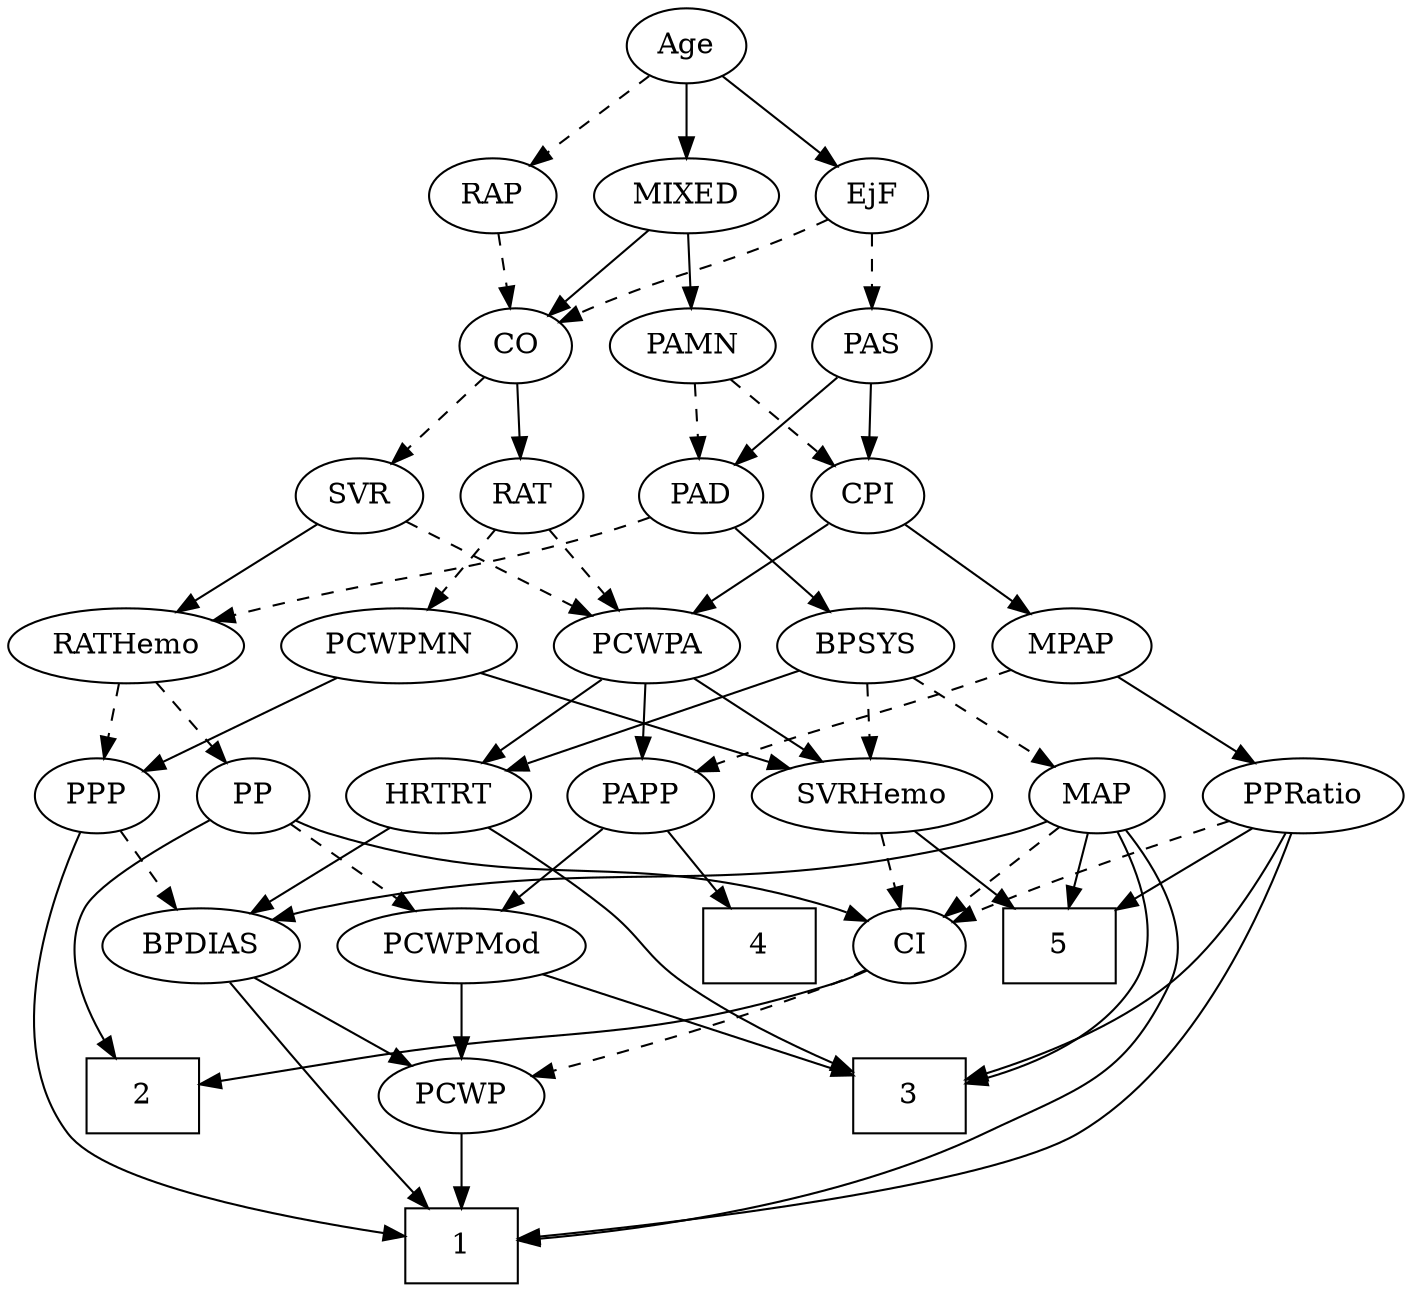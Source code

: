 strict digraph {
	graph [bb="0,0,615.65,612"];
	node [label="\N"];
	1	[height=0.5,
		pos="200,18",
		shape=box,
		width=0.75];
	2	[height=0.5,
		pos="120,90",
		shape=box,
		width=0.75];
	3	[height=0.5,
		pos="359,90",
		shape=box,
		width=0.75];
	4	[height=0.5,
		pos="312,162",
		shape=box,
		width=0.75];
	5	[height=0.5,
		pos="494,162",
		shape=box,
		width=0.75];
	Age	[height=0.5,
		pos="310,594",
		width=0.75];
	EjF	[height=0.5,
		pos="395,522",
		width=0.75];
	Age -> EjF	[pos="e,378.66,536.46 326.39,579.5 338.97,569.14 356.54,554.67 370.75,542.97",
		style=solid];
	RAP	[height=0.5,
		pos="224,522",
		width=0.77632];
	Age -> RAP	[pos="e,240.83,536.69 293.42,579.5 280.77,569.21 263.14,554.86 248.82,543.2",
		style=dashed];
	MIXED	[height=0.5,
		pos="310,522",
		width=1.1193];
	Age -> MIXED	[pos="e,310,540.1 310,575.7 310,567.98 310,558.71 310,550.11",
		style=solid];
	CO	[height=0.5,
		pos="233,450",
		width=0.75];
	EjF -> CO	[pos="e,254.22,461.28 373.78,510.72 368.95,508.45 363.82,506.1 359,504 319.51,486.79 308.5,485.21 269,468 267.2,467.21 265.35,466.39 263.48,\
465.55",
		style=dashed];
	PAS	[height=0.5,
		pos="395,450",
		width=0.75];
	EjF -> PAS	[pos="e,395,468.1 395,503.7 395,495.98 395,486.71 395,478.11",
		style=dashed];
	RAP -> CO	[pos="e,230.8,468.1 226.23,503.7 227.22,495.98 228.41,486.71 229.52,478.11",
		style=dashed];
	MIXED -> CO	[pos="e,248.47,465.07 292.91,505.46 282.11,495.65 268.02,482.83 256.21,472.1",
		style=solid];
	PAMN	[height=0.5,
		pos="314,450",
		width=1.011];
	MIXED -> PAMN	[pos="e,313.02,468.1 310.99,503.7 311.43,495.98 311.96,486.71 312.45,478.11",
		style=solid];
	MPAP	[height=0.5,
		pos="478,306",
		width=0.97491];
	PPRatio	[height=0.5,
		pos="576,234",
		width=1.1013];
	MPAP -> PPRatio	[pos="e,555.52,249.63 497.83,290.83 511.99,280.72 531.26,266.96 547.12,255.63",
		style=solid];
	PAPP	[height=0.5,
		pos="289,234",
		width=0.88464];
	MPAP -> PAPP	[pos="e,313.62,245.49 451.07,294.42 445.44,292.26 439.54,290.03 434,288 388.07,271.18 375.72,269.38 330,252 327.75,251.15 325.44,250.25 \
323.12,249.33",
		style=dashed];
	BPSYS	[height=0.5,
		pos="387,306",
		width=1.0471];
	SVRHemo	[height=0.5,
		pos="389,234",
		width=1.3902];
	BPSYS -> SVRHemo	[pos="e,388.51,252.1 387.5,287.7 387.72,279.98 387.98,270.71 388.23,262.11",
		style=dashed];
	MAP	[height=0.5,
		pos="488,234",
		width=0.84854];
	BPSYS -> MAP	[pos="e,468.96,248.2 407.44,290.83 422.76,280.22 443.87,265.59 460.64,253.96",
		style=dashed];
	HRTRT	[height=0.5,
		pos="200,234",
		width=1.1013];
	BPSYS -> HRTRT	[pos="e,229.77,246.14 358.19,294.22 326.35,282.3 274.88,263.03 239.34,249.73",
		style=solid];
	PAD	[height=0.5,
		pos="316,378",
		width=0.79437];
	PAD -> BPSYS	[pos="e,371.32,322.46 330.71,362.5 340.35,353 353.14,340.38 364.1,329.58",
		style=solid];
	RATHemo	[height=0.5,
		pos="63.002,306",
		width=1.3721];
	PAD -> RATHemo	[pos="e,99.743,318.07 292.37,367.44 285.54,364.84 278.03,362.16 271,360 205.47,339.85 187.25,341.65 121,324 117.23,323 113.33,321.92 109.42,\
320.83",
		style=dashed];
	RAT	[height=0.5,
		pos="235,378",
		width=0.75827];
	CO -> RAT	[pos="e,234.51,396.1 233.5,431.7 233.72,423.98 233.98,414.71 234.23,406.11",
		style=solid];
	SVR	[height=0.5,
		pos="162,378",
		width=0.77632];
	CO -> SVR	[pos="e,176.69,393.49 218.29,434.5 208.39,424.73 195.16,411.69 184.01,400.7",
		style=dashed];
	PAS -> PAD	[pos="e,331.85,393.04 379.39,435.17 368,425.07 352.35,411.21 339.46,399.79",
		style=solid];
	CPI	[height=0.5,
		pos="393,378",
		width=0.75];
	PAS -> CPI	[pos="e,393.49,396.1 394.51,431.7 394.29,423.98 394.02,414.71 393.78,406.11",
		style=solid];
	PAMN -> PAD	[pos="e,315.51,396.1 314.5,431.7 314.72,423.98 314.98,414.71 315.23,406.11",
		style=dashed];
	PAMN -> CPI	[pos="e,377.24,392.97 331.14,433.81 342.39,423.85 357.23,410.7 369.56,399.77",
		style=dashed];
	PP	[height=0.5,
		pos="115,234",
		width=0.75];
	RATHemo -> PP	[pos="e,103.48,250.51 75.325,288.41 81.922,279.53 90.161,268.44 97.419,258.67",
		style=dashed];
	PPP	[height=0.5,
		pos="43.002,234",
		width=0.75];
	RATHemo -> PPP	[pos="e,47.798,251.79 58.16,288.05 55.9,280.14 53.156,270.54 50.627,261.69",
		style=dashed];
	CPI -> MPAP	[pos="e,460.2,321.66 409.39,363.5 421.57,353.47 438.42,339.6 452.37,328.11",
		style=solid];
	PCWPA	[height=0.5,
		pos="290,306",
		width=1.1555];
	CPI -> PCWPA	[pos="e,311.46,321.59 374.59,364.49 359.37,354.14 337.47,339.26 319.77,327.23",
		style=solid];
	RAT -> PCWPA	[pos="e,276.94,323.63 246.94,361.81 253.85,353.02 262.71,341.73 270.6,331.69",
		style=dashed];
	PCWPMN	[height=0.5,
		pos="180,306",
		width=1.3902];
	RAT -> PCWPMN	[pos="e,193.07,323.63 223.07,361.81 216.16,353.02 207.29,341.73 199.4,331.69",
		style=dashed];
	SVR -> RATHemo	[pos="e,84.846,322.45 143.84,364.16 129.68,354.14 109.7,340.02 93.141,328.31",
		style=solid];
	SVR -> PCWPA	[pos="e,265.1,320.62 182.57,365.75 202.41,354.9 232.79,338.29 256.19,325.49",
		style=dashed];
	PCWPMod	[height=0.5,
		pos="177,162",
		width=1.4443];
	PCWPMod -> 3	[pos="e,331.77,101.47 210.38,148.16 242,136 289.39,117.77 322.12,105.19",
		style=solid];
	PCWP	[height=0.5,
		pos="200,90",
		width=0.97491];
	PCWPMod -> PCWP	[pos="e,194.49,107.79 182.57,144.05 185.2,136.06 188.39,126.33 191.33,117.4",
		style=solid];
	PCWPA -> SVRHemo	[pos="e,367.35,250.31 311,290.15 324.98,280.27 343.57,267.12 359.09,256.15",
		style=solid];
	PCWPA -> PAPP	[pos="e,289.25,252.1 289.75,287.7 289.64,279.98 289.51,270.71 289.39,262.11",
		style=solid];
	PCWPA -> HRTRT	[pos="e,219.18,249.92 270.47,289.81 257.89,280.02 241.33,267.15 227.44,256.34",
		style=solid];
	PCWPMN -> SVRHemo	[pos="e,353.72,246.82 215.46,293.13 250.84,281.27 305.35,263.02 343.82,250.13",
		style=solid];
	PCWPMN -> PPP	[pos="e,63.972,245.71 152.28,290.83 129.33,279.11 96.77,262.47 73.169,250.41",
		style=solid];
	SVRHemo -> 5	[pos="e,468.31,180.13 411.79,217.81 425.83,208.45 444.11,196.26 459.86,185.76",
		style=solid];
	CI	[height=0.5,
		pos="384,162",
		width=0.75];
	SVRHemo -> CI	[pos="e,385.22,180.1 387.77,215.7 387.21,207.98 386.55,198.71 385.94,190.11",
		style=dashed];
	BPDIAS	[height=0.5,
		pos="65.002,162",
		width=1.1735];
	BPDIAS -> 1	[pos="e,172.65,24.113 64.306,143.67 64.433,124.18 67.487,92.578 84.002,72 103.58,47.609 136.86,33.998 162.77,26.698",
		style=solid];
	BPDIAS -> PCWP	[pos="e,176.2,103.34 90.712,147.67 112.46,136.39 143.75,120.17 167.28,107.97",
		style=solid];
	MAP -> 1	[pos="e,227.36,19.112 503.79,218.37 521.24,200.35 545.03,169.05 530,144 468.71,41.855 310.16,22.764 237.44,19.488",
		style=solid];
	MAP -> 3	[pos="e,380.86,108.15 477.35,217.12 464.66,198.7 442.36,167.81 420,144 410.45,133.83 399.12,123.57 388.83,114.82",
		style=solid];
	MAP -> 5	[pos="e,492.54,180.1 489.48,215.7 490.15,207.98 490.94,198.71 491.68,190.11",
		style=solid];
	MAP -> BPDIAS	[pos="e,95.721,174.41 465.14,221.93 459.64,219.64 453.7,217.48 448,216 304.38,178.57 261.01,211.65 116,180 112.57,179.25 109.04,178.35 \
105.53,177.37",
		style=solid];
	MAP -> CI	[pos="e,402.43,175.4 468.44,219.83 452.16,208.87 428.81,193.16 410.79,181.03",
		style=dashed];
	PP -> 2	[pos="e,92.807,96.197 93.708,222.53 64.76,208.19 16.294,183.79 14.002,180 5.7237,166.31 5.5899,157.61 14.002,144 29.023,119.7 58.938,106.16 \
83.169,98.869",
		style=solid];
	PP -> PCWPMod	[pos="e,162.13,179.79 128.15,218.15 136.08,209.2 146.38,197.58 155.47,187.31",
		style=dashed];
	PP -> CI	[pos="e,363.44,173.83 135.57,222.17 140.52,219.87 145.87,217.65 151,216 235.74,188.77 263.26,207.23 348,180 349.93,179.38 351.88,178.68 \
353.83,177.93",
		style=solid];
	PPP -> 1	[pos="e,172.98,25.376 28.522,218.71 19.551,208.8 8.8475,194.76 4.0016,180 -0.98879,164.8 -1.5064,159.02 4.0016,144 18.44,104.62 30.892,\
96.403 65.002,72 94.821,50.666 134.4,36.454 162.98,28.165",
		style=solid];
	PPP -> BPDIAS	[pos="e,59.572,180.28 48.327,216.05 50.777,208.26 53.743,198.82 56.491,190.08",
		style=dashed];
	PPRatio -> 1	[pos="e,227.18,18.348 575.01,215.7 573.34,197.08 568.88,167.03 557,144 537.1,105.42 529,92.983 491,72 408.69,26.55 295.25,19.002 237.33,\
18.389",
		style=solid];
	PPRatio -> 3	[pos="e,386.06,92.969 571.59,216.04 565.52,196 552.67,162.98 530,144 491.56,111.81 433.66,99.14 396.09,94.175",
		style=solid];
	PPRatio -> 5	[pos="e,514.06,180.13 558.21,217.81 547.54,208.71 533.76,196.94 521.69,186.64",
		style=solid];
	PPRatio -> CI	[pos="e,407.16,171.44 546,222.06 510.91,209.27 453.01,188.16 416.77,174.95",
		style=dashed];
	PCWP -> 1	[pos="e,200,36.104 200,71.697 200,63.983 200,54.712 200,46.112",
		style=solid];
	CI -> 2	[pos="e,147.22,104.74 363.43,150.18 358.48,147.89 353.13,145.66 348,144 268.39,118.21 240.61,133.55 156.88,107.81",
		style=solid];
	CI -> PCWP	[pos="e,228.97,100.44 362.83,150.59 358,148.32 352.86,146.01 348,144 311.41,128.85 268.76,113.85 238.66,103.69",
		style=dashed];
	PAPP -> 4	[pos="e,306.33,180.28 294.57,216.05 297.16,208.18 300.3,198.62 303.2,189.79",
		style=solid];
	PAPP -> PCWPMod	[pos="e,201.31,178.19 268.46,220.16 252.1,209.94 228.89,195.43 209.95,183.59",
		style=solid];
	HRTRT -> 3	[pos="e,331.81,105.61 211.64,216.62 225.57,197.74 250.25,166.41 276,144 290.34,131.52 307.88,119.88 323.13,110.71",
		style=solid];
	HRTRT -> BPDIAS	[pos="e,90.862,176.41 174.93,220 153.79,209.04 123.32,193.24 99.815,181.05",
		style=solid];
}
